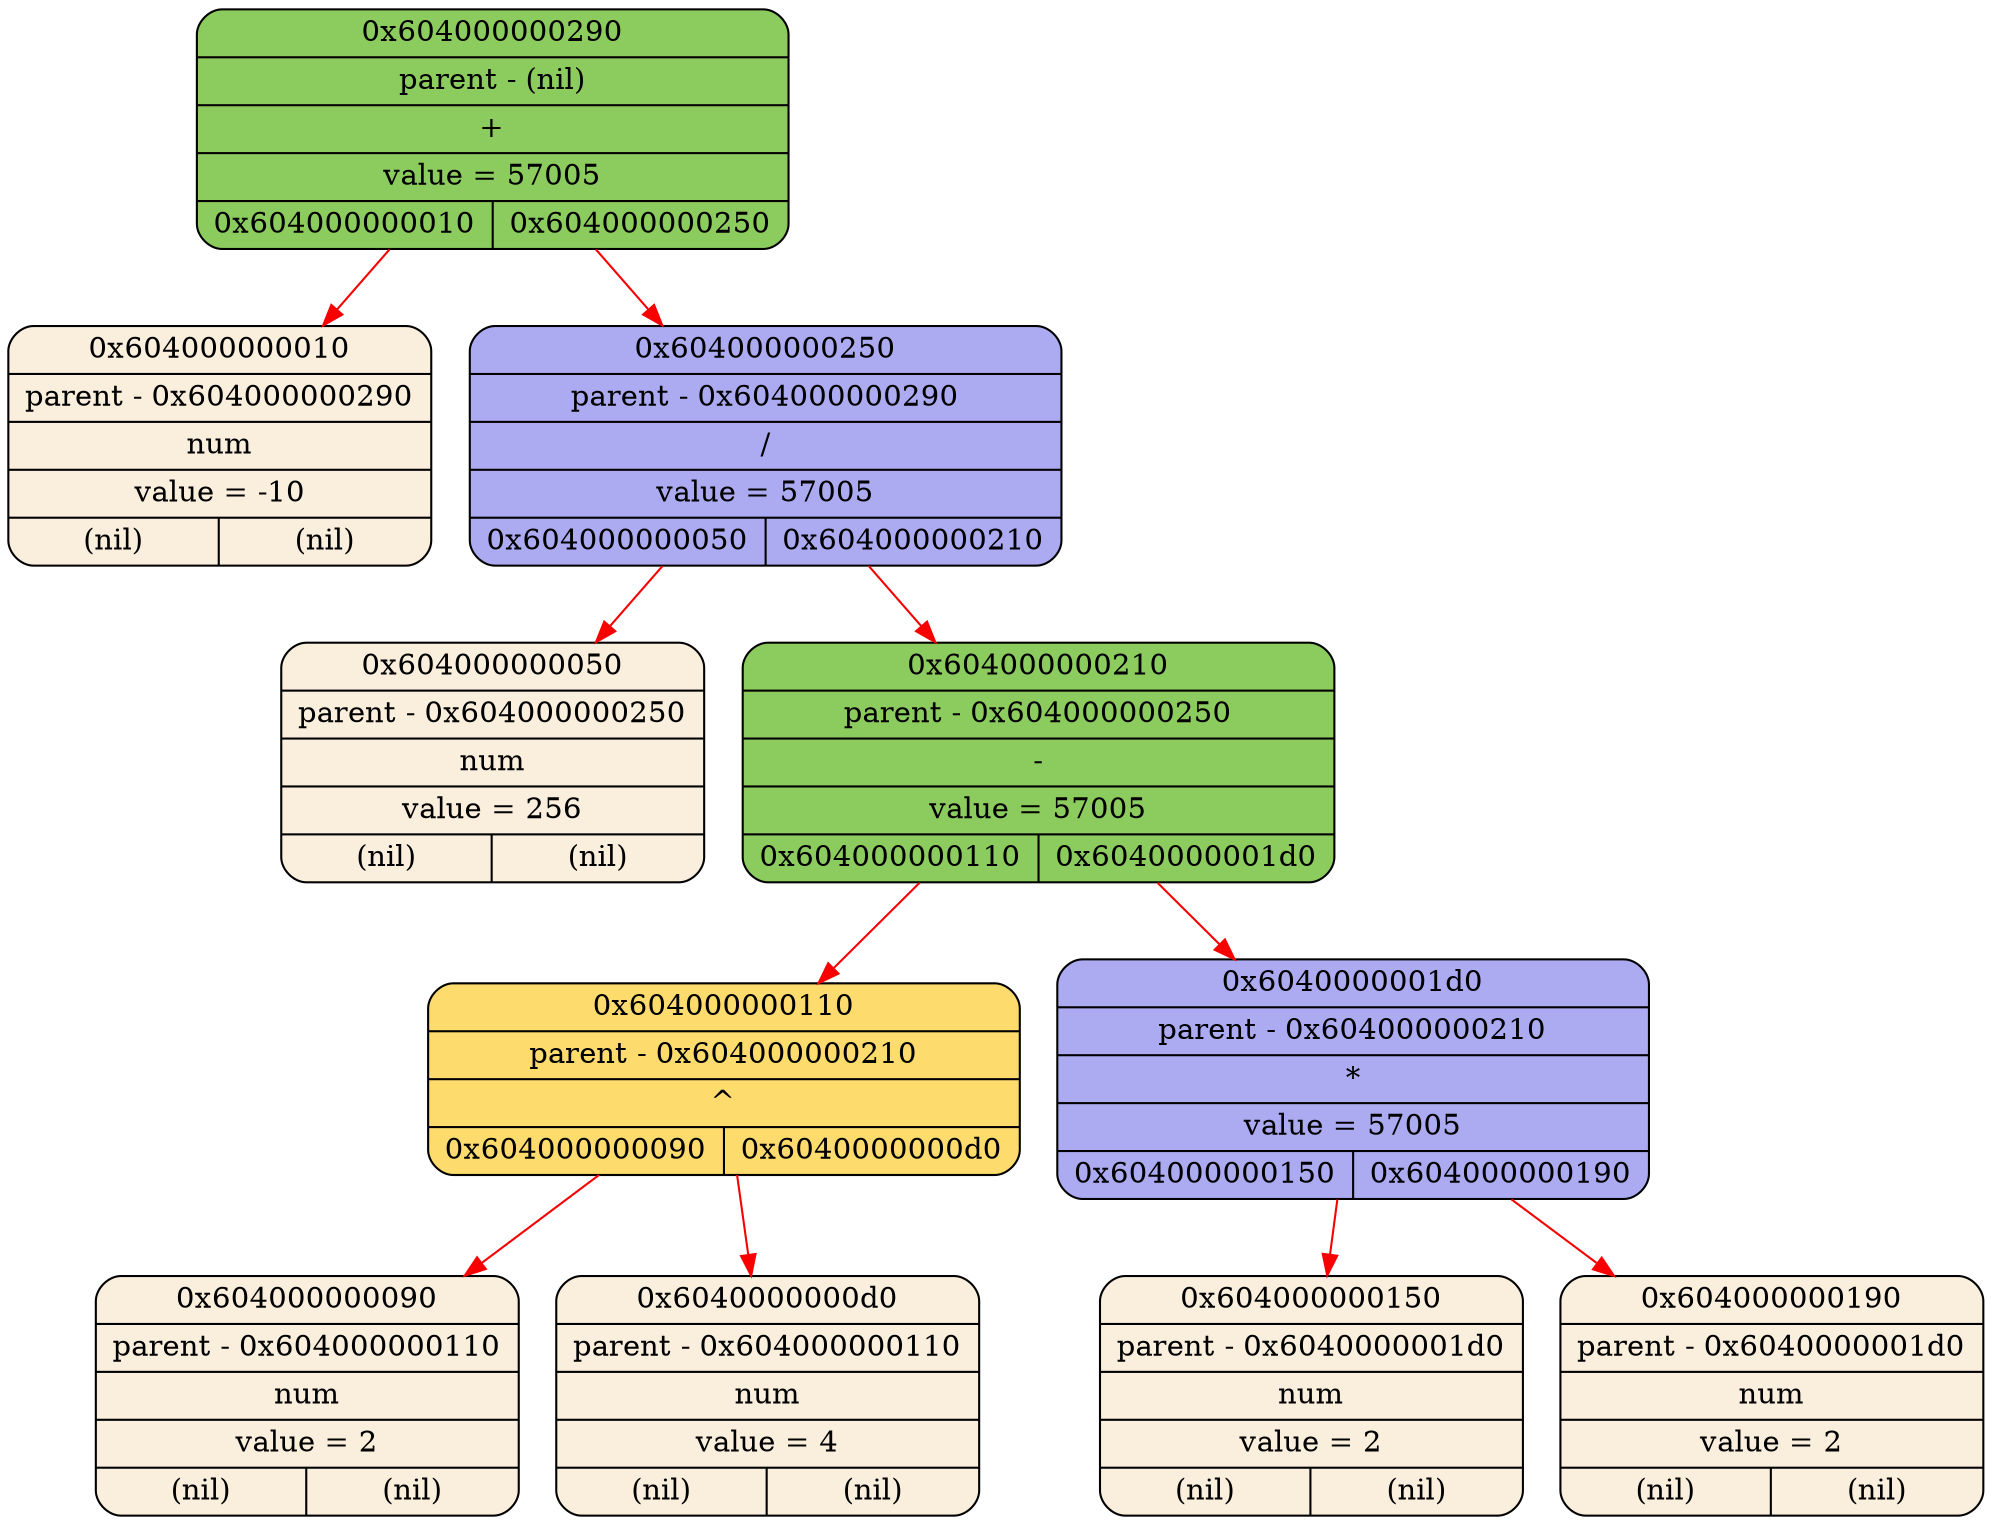 digraph
{
    node_0x604000000010[shape = Mrecord, label = "{{0x604000000010} | {parent - 0x604000000290} | {num} | {value = -10} | {(nil)|(nil)}}", style = "filled", fillcolor = "#FAEEDD"];
    node_0x604000000050[shape = Mrecord, label = "{{0x604000000050} | {parent - 0x604000000250} | {num} | {value = 256} | {(nil)|(nil)}}", style = "filled", fillcolor = "#FAEEDD"];
    node_0x604000000090[shape = Mrecord, label = "{{0x604000000090} | {parent - 0x604000000110} | {num} | {value = 2} | {(nil)|(nil)}}", style = "filled", fillcolor = "#FAEEDD"];
    node_0x6040000000d0[shape = Mrecord, label = "{{0x6040000000d0} | {parent - 0x604000000110} | {num} | {value = 4} | {(nil)|(nil)}}", style = "filled", fillcolor = "#FAEEDD"];
    node_0x604000000110[shape = Mrecord, label = "{{0x604000000110} | {parent - 0x604000000210} | {^} | {0x604000000090|0x6040000000d0}}", style = "filled", fillcolor = "#FDDB6D"];
    node_0x604000000150[shape = Mrecord, label = "{{0x604000000150} | {parent - 0x6040000001d0} | {num} | {value = 2} | {(nil)|(nil)}}", style = "filled", fillcolor = "#FAEEDD"];
    node_0x604000000190[shape = Mrecord, label = "{{0x604000000190} | {parent - 0x6040000001d0} | {num} | {value = 2} | {(nil)|(nil)}}", style = "filled", fillcolor = "#FAEEDD"];
    node_0x6040000001d0[shape = Mrecord, label = "{{0x6040000001d0} | {parent - 0x604000000210} | {*} | {value = 57005} | {0x604000000150|0x604000000190}}", style = "filled", fillcolor = "#ACABF2"];
    node_0x604000000210[shape = Mrecord, label = "{{0x604000000210} | {parent - 0x604000000250} | {-} | {value = 57005} | {0x604000000110|0x6040000001d0}}", style = "filled", fillcolor = "#8CCB5E"];
    node_0x604000000250[shape = Mrecord, label = "{{0x604000000250} | {parent - 0x604000000290} | {/} | {value = 57005} | {0x604000000050|0x604000000210}}", style = "filled", fillcolor = "#ACABF2"];
    node_0x604000000290[shape = Mrecord, label = "{{0x604000000290} | {parent - (nil)} | {+} | {value = 57005} | {0x604000000010|0x604000000250}}", style = "filled", fillcolor = "#8CCB5E"];
    node_0x604000000290->node_0x604000000010 [color = "#F80000"];
    node_0x604000000290->node_0x604000000250 [color = "#F80000"];
    node_0x604000000250->node_0x604000000050 [color = "#F80000"];
    node_0x604000000250->node_0x604000000210 [color = "#F80000"];
    node_0x604000000210->node_0x604000000110 [color = "#F80000"];
    node_0x604000000110->node_0x604000000090 [color = "#F80000"];
    node_0x604000000110->node_0x6040000000d0 [color = "#F80000"];
    node_0x604000000210->node_0x6040000001d0 [color = "#F80000"];
    node_0x6040000001d0->node_0x604000000150 [color = "#F80000"];
    node_0x6040000001d0->node_0x604000000190 [color = "#F80000"];
}